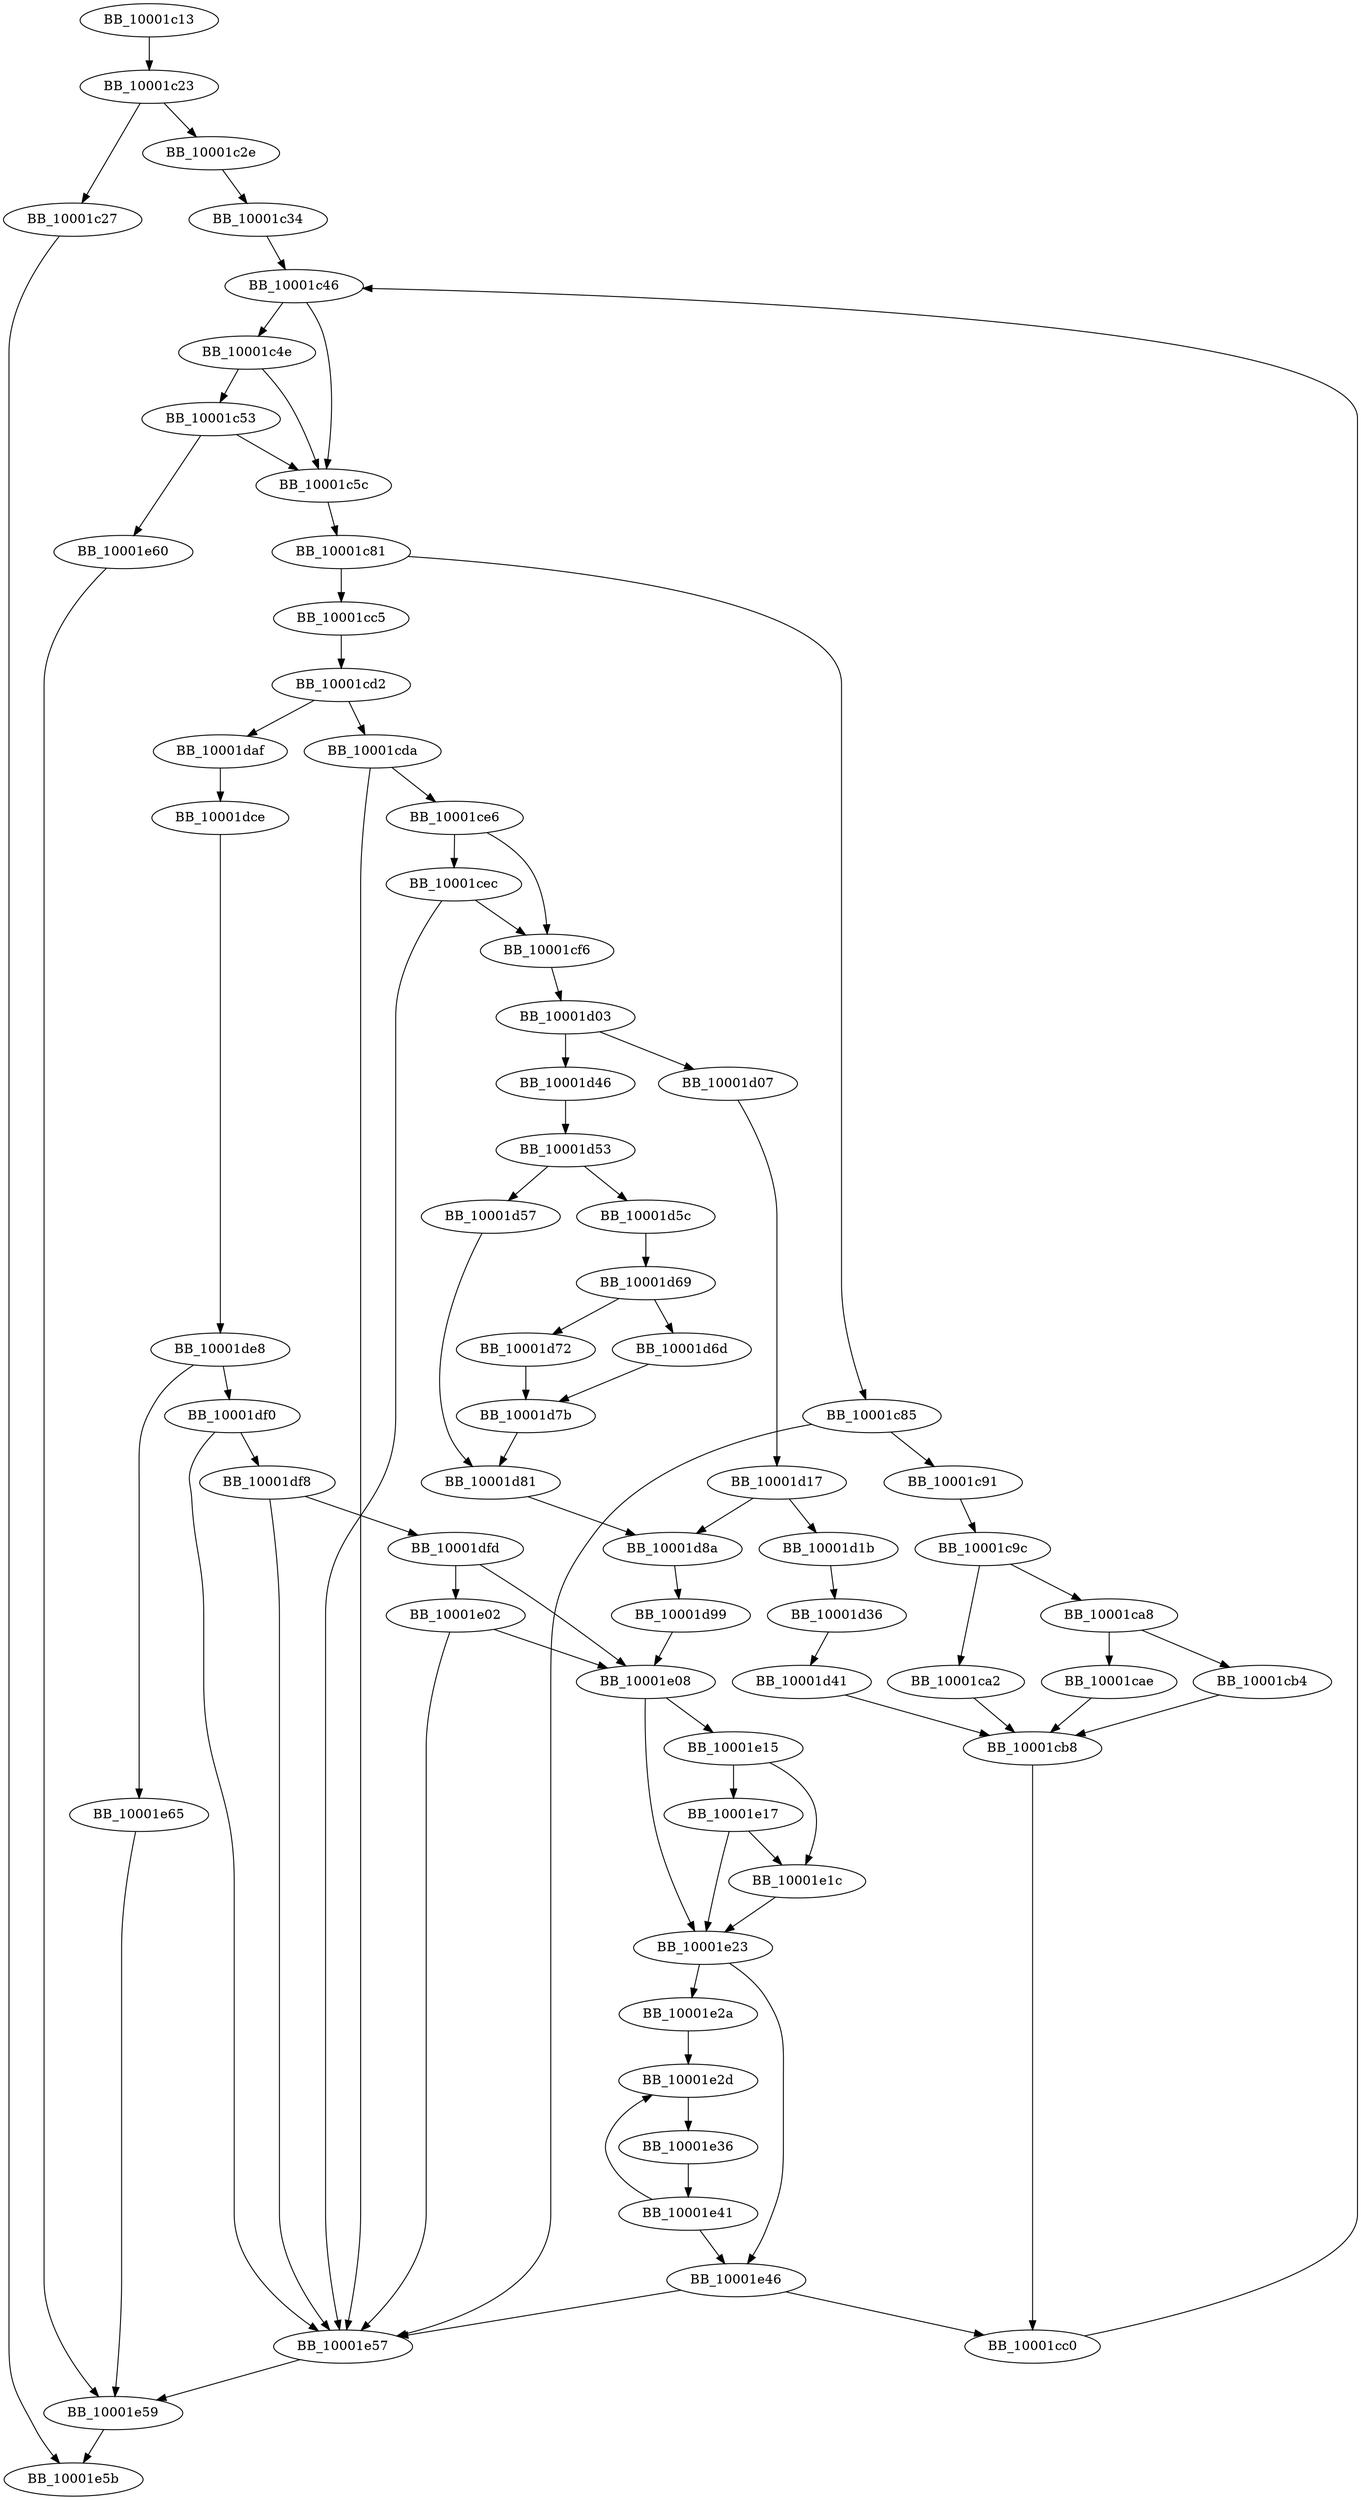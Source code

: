 DiGraph sub_10001C13{
BB_10001c13->BB_10001c23
BB_10001c23->BB_10001c27
BB_10001c23->BB_10001c2e
BB_10001c27->BB_10001e5b
BB_10001c2e->BB_10001c34
BB_10001c34->BB_10001c46
BB_10001c46->BB_10001c4e
BB_10001c46->BB_10001c5c
BB_10001c4e->BB_10001c53
BB_10001c4e->BB_10001c5c
BB_10001c53->BB_10001c5c
BB_10001c53->BB_10001e60
BB_10001c5c->BB_10001c81
BB_10001c81->BB_10001c85
BB_10001c81->BB_10001cc5
BB_10001c85->BB_10001c91
BB_10001c85->BB_10001e57
BB_10001c91->BB_10001c9c
BB_10001c9c->BB_10001ca2
BB_10001c9c->BB_10001ca8
BB_10001ca2->BB_10001cb8
BB_10001ca8->BB_10001cae
BB_10001ca8->BB_10001cb4
BB_10001cae->BB_10001cb8
BB_10001cb4->BB_10001cb8
BB_10001cb8->BB_10001cc0
BB_10001cc0->BB_10001c46
BB_10001cc5->BB_10001cd2
BB_10001cd2->BB_10001cda
BB_10001cd2->BB_10001daf
BB_10001cda->BB_10001ce6
BB_10001cda->BB_10001e57
BB_10001ce6->BB_10001cec
BB_10001ce6->BB_10001cf6
BB_10001cec->BB_10001cf6
BB_10001cec->BB_10001e57
BB_10001cf6->BB_10001d03
BB_10001d03->BB_10001d07
BB_10001d03->BB_10001d46
BB_10001d07->BB_10001d17
BB_10001d17->BB_10001d1b
BB_10001d17->BB_10001d8a
BB_10001d1b->BB_10001d36
BB_10001d36->BB_10001d41
BB_10001d41->BB_10001cb8
BB_10001d46->BB_10001d53
BB_10001d53->BB_10001d57
BB_10001d53->BB_10001d5c
BB_10001d57->BB_10001d81
BB_10001d5c->BB_10001d69
BB_10001d69->BB_10001d6d
BB_10001d69->BB_10001d72
BB_10001d6d->BB_10001d7b
BB_10001d72->BB_10001d7b
BB_10001d7b->BB_10001d81
BB_10001d81->BB_10001d8a
BB_10001d8a->BB_10001d99
BB_10001d99->BB_10001e08
BB_10001daf->BB_10001dce
BB_10001dce->BB_10001de8
BB_10001de8->BB_10001df0
BB_10001de8->BB_10001e65
BB_10001df0->BB_10001df8
BB_10001df0->BB_10001e57
BB_10001df8->BB_10001dfd
BB_10001df8->BB_10001e57
BB_10001dfd->BB_10001e02
BB_10001dfd->BB_10001e08
BB_10001e02->BB_10001e08
BB_10001e02->BB_10001e57
BB_10001e08->BB_10001e15
BB_10001e08->BB_10001e23
BB_10001e15->BB_10001e17
BB_10001e15->BB_10001e1c
BB_10001e17->BB_10001e1c
BB_10001e17->BB_10001e23
BB_10001e1c->BB_10001e23
BB_10001e23->BB_10001e2a
BB_10001e23->BB_10001e46
BB_10001e2a->BB_10001e2d
BB_10001e2d->BB_10001e36
BB_10001e36->BB_10001e41
BB_10001e41->BB_10001e2d
BB_10001e41->BB_10001e46
BB_10001e46->BB_10001cc0
BB_10001e46->BB_10001e57
BB_10001e57->BB_10001e59
BB_10001e59->BB_10001e5b
BB_10001e60->BB_10001e59
BB_10001e65->BB_10001e59
}
